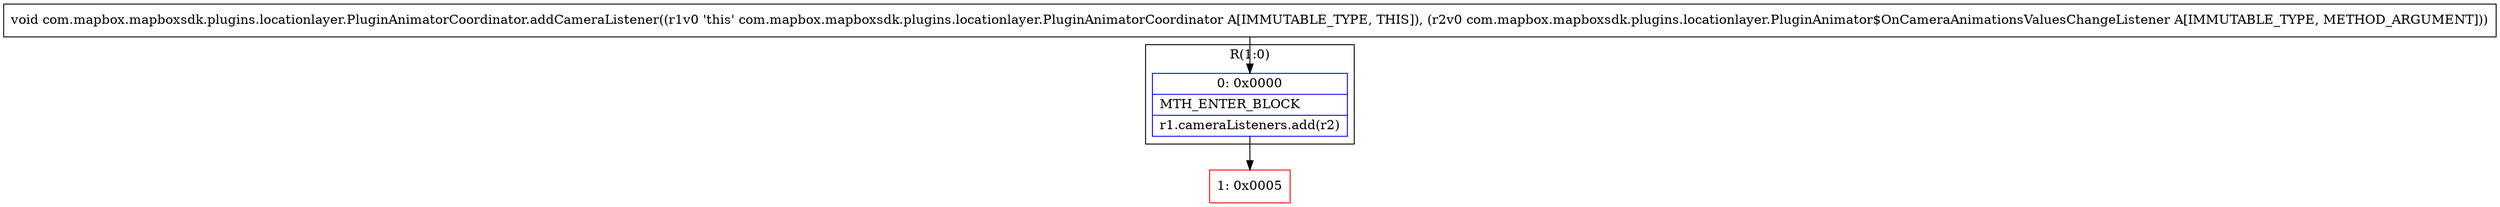 digraph "CFG forcom.mapbox.mapboxsdk.plugins.locationlayer.PluginAnimatorCoordinator.addCameraListener(Lcom\/mapbox\/mapboxsdk\/plugins\/locationlayer\/PluginAnimator$OnCameraAnimationsValuesChangeListener;)V" {
subgraph cluster_Region_1188497454 {
label = "R(1:0)";
node [shape=record,color=blue];
Node_0 [shape=record,label="{0\:\ 0x0000|MTH_ENTER_BLOCK\l|r1.cameraListeners.add(r2)\l}"];
}
Node_1 [shape=record,color=red,label="{1\:\ 0x0005}"];
MethodNode[shape=record,label="{void com.mapbox.mapboxsdk.plugins.locationlayer.PluginAnimatorCoordinator.addCameraListener((r1v0 'this' com.mapbox.mapboxsdk.plugins.locationlayer.PluginAnimatorCoordinator A[IMMUTABLE_TYPE, THIS]), (r2v0 com.mapbox.mapboxsdk.plugins.locationlayer.PluginAnimator$OnCameraAnimationsValuesChangeListener A[IMMUTABLE_TYPE, METHOD_ARGUMENT])) }"];
MethodNode -> Node_0;
Node_0 -> Node_1;
}

